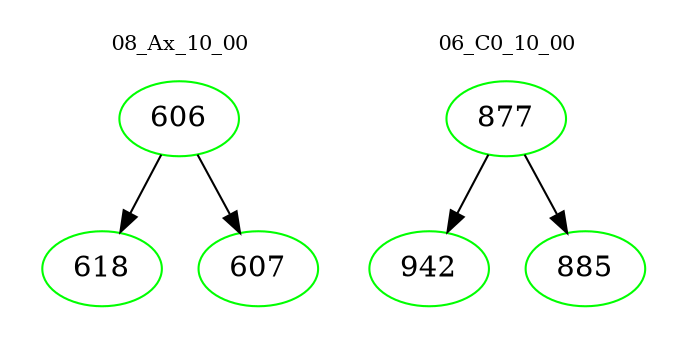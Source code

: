 digraph{
subgraph cluster_0 {
color = white
label = "08_Ax_10_00";
fontsize=10;
T0_606 [label="606", color="green"]
T0_606 -> T0_618 [color="black"]
T0_618 [label="618", color="green"]
T0_606 -> T0_607 [color="black"]
T0_607 [label="607", color="green"]
}
subgraph cluster_1 {
color = white
label = "06_C0_10_00";
fontsize=10;
T1_877 [label="877", color="green"]
T1_877 -> T1_942 [color="black"]
T1_942 [label="942", color="green"]
T1_877 -> T1_885 [color="black"]
T1_885 [label="885", color="green"]
}
}
